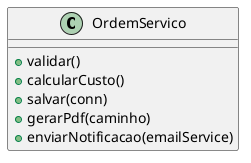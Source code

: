 @startuml
class OrdemServico {
  +validar()
  +calcularCusto()
  +salvar(conn)
  +gerarPdf(caminho)
  +enviarNotificacao(emailService)
}
@enduml